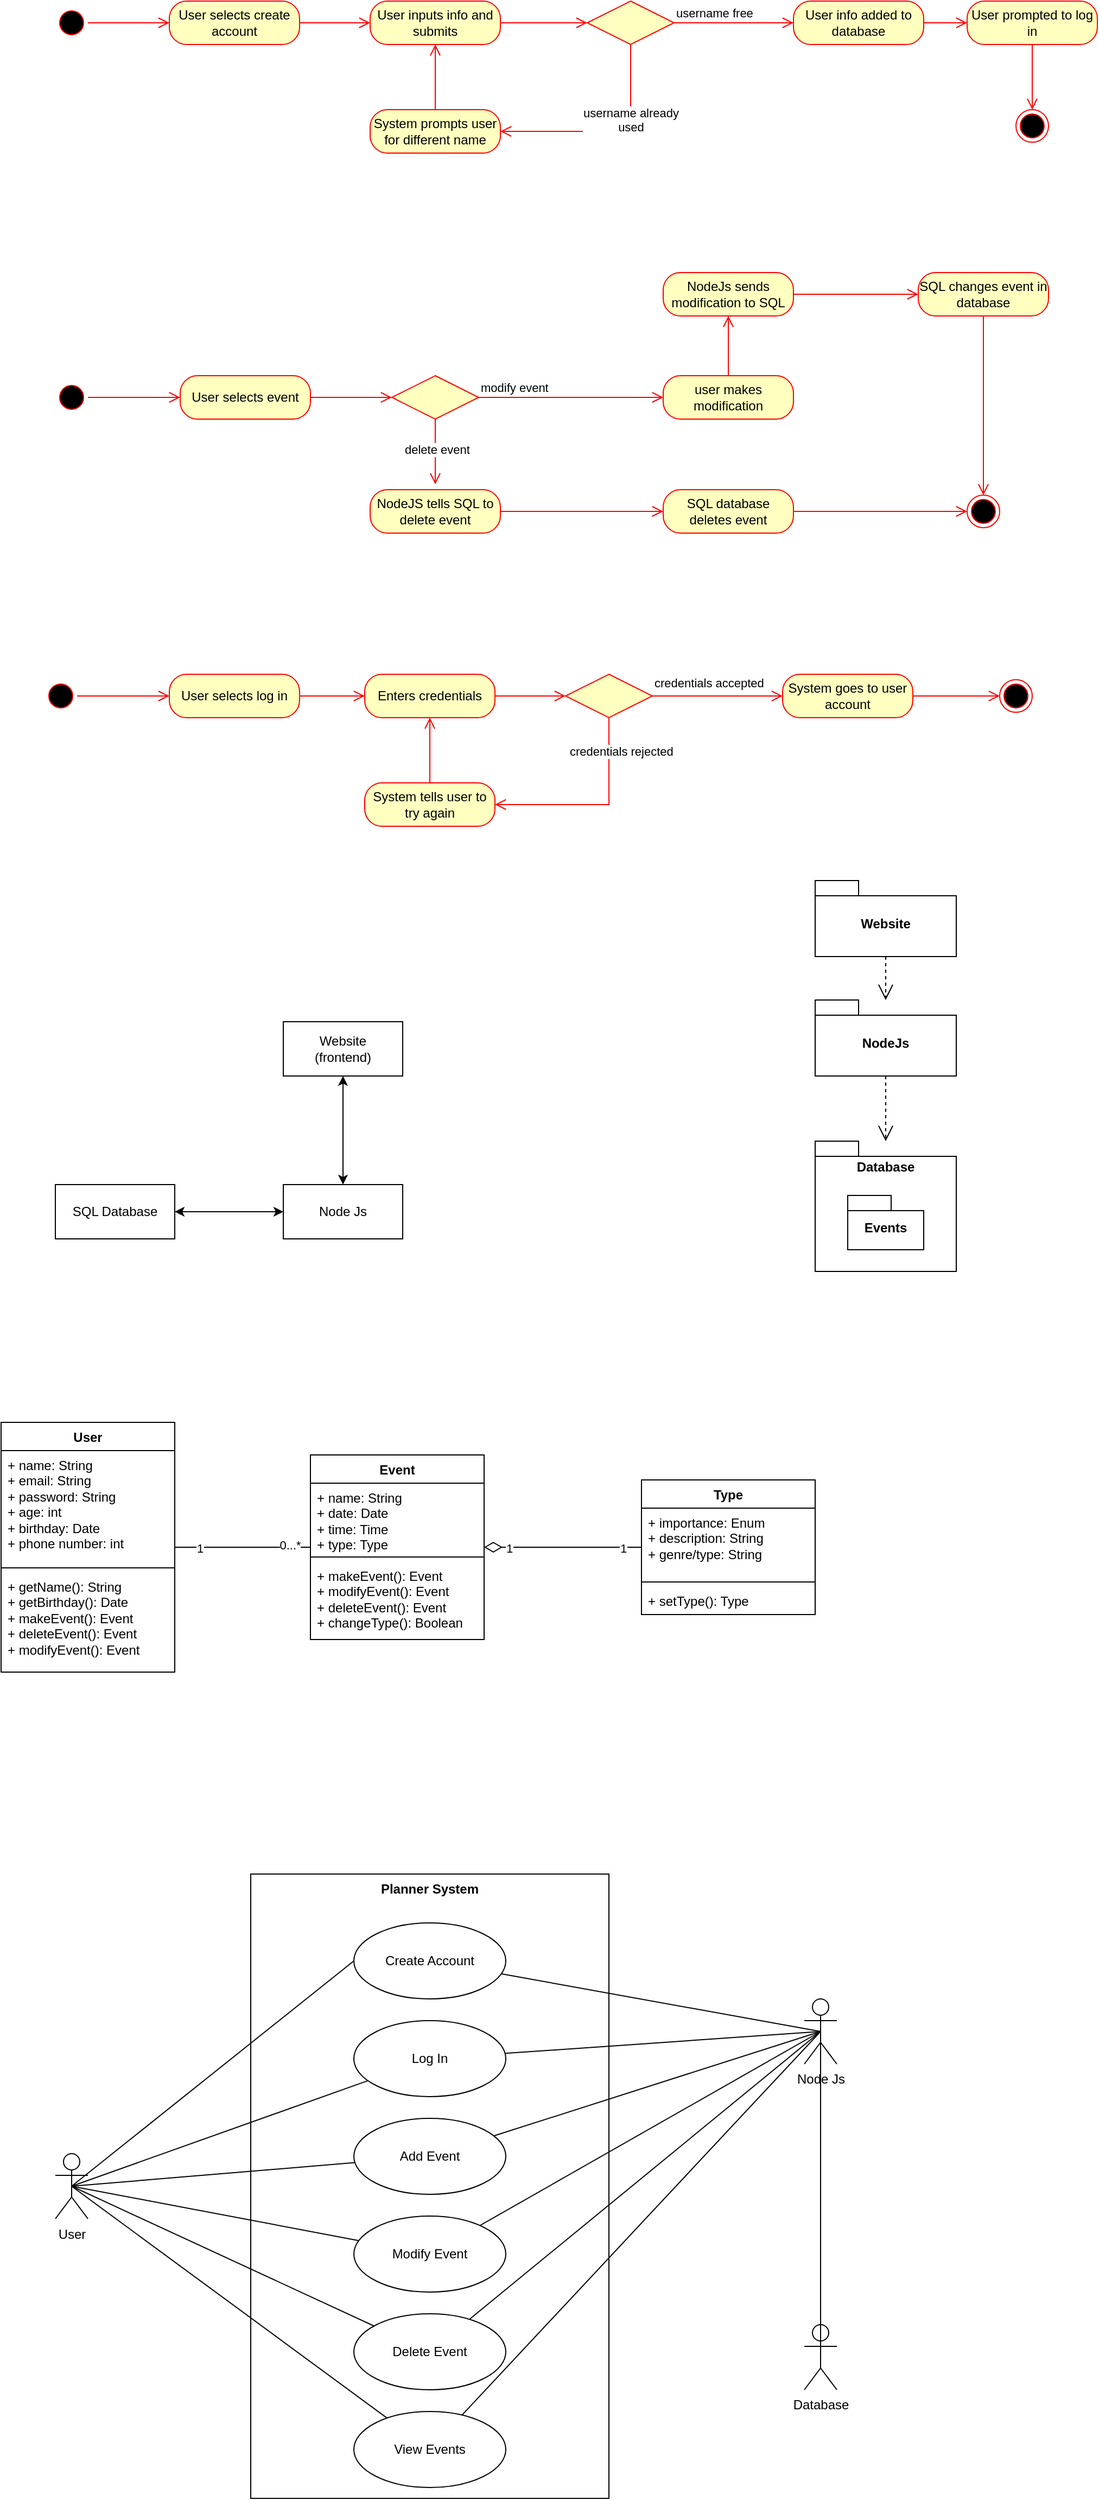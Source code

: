 <mxfile version="26.0.12">
  <diagram name="Page-1" id="PJbHKJOFqi7zpqZjvh1F">
    <mxGraphModel dx="1647" dy="2577" grid="1" gridSize="10" guides="1" tooltips="1" connect="1" arrows="1" fold="1" page="1" pageScale="1" pageWidth="1100" pageHeight="850" math="0" shadow="0">
      <root>
        <mxCell id="0" />
        <mxCell id="1" parent="0" />
        <mxCell id="u48JciJkg6jwbKqmyjxf-1" value="User" style="swimlane;fontStyle=1;align=center;verticalAlign=top;childLayout=stackLayout;horizontal=1;startSize=26;horizontalStack=0;resizeParent=1;resizeParentMax=0;resizeLast=0;collapsible=1;marginBottom=0;whiteSpace=wrap;html=1;" parent="1" vertex="1">
          <mxGeometry x="20" y="9" width="160" height="230" as="geometry" />
        </mxCell>
        <mxCell id="u48JciJkg6jwbKqmyjxf-2" value="+ name: String&lt;div&gt;+ email: String&lt;/div&gt;&lt;div&gt;+ password: String&lt;/div&gt;&lt;div&gt;+ age: int&lt;/div&gt;&lt;div&gt;+ birthday: Date&lt;/div&gt;&lt;div&gt;+ phone number: int&lt;/div&gt;" style="text;strokeColor=none;fillColor=none;align=left;verticalAlign=top;spacingLeft=4;spacingRight=4;overflow=hidden;rotatable=0;points=[[0,0.5],[1,0.5]];portConstraint=eastwest;whiteSpace=wrap;html=1;" parent="u48JciJkg6jwbKqmyjxf-1" vertex="1">
          <mxGeometry y="26" width="160" height="104" as="geometry" />
        </mxCell>
        <mxCell id="u48JciJkg6jwbKqmyjxf-3" value="" style="line;strokeWidth=1;fillColor=none;align=left;verticalAlign=middle;spacingTop=-1;spacingLeft=3;spacingRight=3;rotatable=0;labelPosition=right;points=[];portConstraint=eastwest;strokeColor=inherit;" parent="u48JciJkg6jwbKqmyjxf-1" vertex="1">
          <mxGeometry y="130" width="160" height="8" as="geometry" />
        </mxCell>
        <mxCell id="u48JciJkg6jwbKqmyjxf-4" value="+ getName(): String&lt;div&gt;+ getBirthday(): Date&lt;/div&gt;&lt;div&gt;+ makeEvent(): Event&lt;/div&gt;&lt;div&gt;+ deleteEvent(): Event&lt;/div&gt;&lt;div&gt;+ modifyEvent(): Event&lt;/div&gt;&lt;div&gt;&lt;br&gt;&lt;/div&gt;" style="text;strokeColor=none;fillColor=none;align=left;verticalAlign=top;spacingLeft=4;spacingRight=4;overflow=hidden;rotatable=0;points=[[0,0.5],[1,0.5]];portConstraint=eastwest;whiteSpace=wrap;html=1;" parent="u48JciJkg6jwbKqmyjxf-1" vertex="1">
          <mxGeometry y="138" width="160" height="92" as="geometry" />
        </mxCell>
        <mxCell id="u48JciJkg6jwbKqmyjxf-5" value="Event" style="swimlane;fontStyle=1;align=center;verticalAlign=top;childLayout=stackLayout;horizontal=1;startSize=26;horizontalStack=0;resizeParent=1;resizeParentMax=0;resizeLast=0;collapsible=1;marginBottom=0;whiteSpace=wrap;html=1;" parent="1" vertex="1">
          <mxGeometry x="305" y="39" width="160" height="170" as="geometry" />
        </mxCell>
        <mxCell id="u48JciJkg6jwbKqmyjxf-6" value="+ name: String&lt;div&gt;+ date: Date&lt;/div&gt;&lt;div&gt;+ time: Time&lt;/div&gt;&lt;div&gt;+ type: Type&lt;/div&gt;" style="text;strokeColor=none;fillColor=none;align=left;verticalAlign=top;spacingLeft=4;spacingRight=4;overflow=hidden;rotatable=0;points=[[0,0.5],[1,0.5]];portConstraint=eastwest;whiteSpace=wrap;html=1;" parent="u48JciJkg6jwbKqmyjxf-5" vertex="1">
          <mxGeometry y="26" width="160" height="64" as="geometry" />
        </mxCell>
        <mxCell id="u48JciJkg6jwbKqmyjxf-7" value="" style="line;strokeWidth=1;fillColor=none;align=left;verticalAlign=middle;spacingTop=-1;spacingLeft=3;spacingRight=3;rotatable=0;labelPosition=right;points=[];portConstraint=eastwest;strokeColor=inherit;" parent="u48JciJkg6jwbKqmyjxf-5" vertex="1">
          <mxGeometry y="90" width="160" height="8" as="geometry" />
        </mxCell>
        <mxCell id="u48JciJkg6jwbKqmyjxf-8" value="+ makeEvent(): Event&lt;div&gt;+ modifyEvent(): Event&lt;/div&gt;&lt;div&gt;+ deleteEvent(): Event&lt;/div&gt;&lt;div&gt;+ changeType(): Boolean&lt;/div&gt;" style="text;strokeColor=none;fillColor=none;align=left;verticalAlign=top;spacingLeft=4;spacingRight=4;overflow=hidden;rotatable=0;points=[[0,0.5],[1,0.5]];portConstraint=eastwest;whiteSpace=wrap;html=1;" parent="u48JciJkg6jwbKqmyjxf-5" vertex="1">
          <mxGeometry y="98" width="160" height="72" as="geometry" />
        </mxCell>
        <mxCell id="u48JciJkg6jwbKqmyjxf-9" value="Type" style="swimlane;fontStyle=1;align=center;verticalAlign=top;childLayout=stackLayout;horizontal=1;startSize=26;horizontalStack=0;resizeParent=1;resizeParentMax=0;resizeLast=0;collapsible=1;marginBottom=0;whiteSpace=wrap;html=1;" parent="1" vertex="1">
          <mxGeometry x="610" y="62" width="160" height="124" as="geometry" />
        </mxCell>
        <mxCell id="u48JciJkg6jwbKqmyjxf-10" value="+ importance: Enum&lt;div&gt;+ description: String&lt;/div&gt;&lt;div&gt;+ genre/type: String&lt;/div&gt;" style="text;strokeColor=none;fillColor=none;align=left;verticalAlign=top;spacingLeft=4;spacingRight=4;overflow=hidden;rotatable=0;points=[[0,0.5],[1,0.5]];portConstraint=eastwest;whiteSpace=wrap;html=1;" parent="u48JciJkg6jwbKqmyjxf-9" vertex="1">
          <mxGeometry y="26" width="160" height="64" as="geometry" />
        </mxCell>
        <mxCell id="u48JciJkg6jwbKqmyjxf-11" value="" style="line;strokeWidth=1;fillColor=none;align=left;verticalAlign=middle;spacingTop=-1;spacingLeft=3;spacingRight=3;rotatable=0;labelPosition=right;points=[];portConstraint=eastwest;strokeColor=inherit;" parent="u48JciJkg6jwbKqmyjxf-9" vertex="1">
          <mxGeometry y="90" width="160" height="8" as="geometry" />
        </mxCell>
        <mxCell id="u48JciJkg6jwbKqmyjxf-12" value="+ setType(): Type" style="text;strokeColor=none;fillColor=none;align=left;verticalAlign=top;spacingLeft=4;spacingRight=4;overflow=hidden;rotatable=0;points=[[0,0.5],[1,0.5]];portConstraint=eastwest;whiteSpace=wrap;html=1;" parent="u48JciJkg6jwbKqmyjxf-9" vertex="1">
          <mxGeometry y="98" width="160" height="26" as="geometry" />
        </mxCell>
        <mxCell id="u48JciJkg6jwbKqmyjxf-13" value="User" style="shape=umlActor;verticalLabelPosition=bottom;verticalAlign=top;html=1;" parent="1" vertex="1">
          <mxGeometry x="70" y="682.5" width="30" height="60" as="geometry" />
        </mxCell>
        <mxCell id="u48JciJkg6jwbKqmyjxf-16" value="Planner System" style="shape=rect;html=1;verticalAlign=top;fontStyle=1;whiteSpace=wrap;align=center;" parent="1" vertex="1">
          <mxGeometry x="250" y="425" width="330" height="575" as="geometry" />
        </mxCell>
        <mxCell id="u48JciJkg6jwbKqmyjxf-17" value="Create Account" style="ellipse;whiteSpace=wrap;html=1;" parent="1" vertex="1">
          <mxGeometry x="345" y="470" width="140" height="70" as="geometry" />
        </mxCell>
        <mxCell id="u48JciJkg6jwbKqmyjxf-18" value="Log In" style="ellipse;whiteSpace=wrap;html=1;" parent="1" vertex="1">
          <mxGeometry x="345" y="560" width="140" height="70" as="geometry" />
        </mxCell>
        <mxCell id="u48JciJkg6jwbKqmyjxf-19" value="Add Event" style="ellipse;whiteSpace=wrap;html=1;" parent="1" vertex="1">
          <mxGeometry x="345" y="650" width="140" height="70" as="geometry" />
        </mxCell>
        <mxCell id="u48JciJkg6jwbKqmyjxf-20" value="Modify Event" style="ellipse;whiteSpace=wrap;html=1;" parent="1" vertex="1">
          <mxGeometry x="345" y="740" width="140" height="70" as="geometry" />
        </mxCell>
        <mxCell id="u48JciJkg6jwbKqmyjxf-21" value="Delete Event" style="ellipse;whiteSpace=wrap;html=1;" parent="1" vertex="1">
          <mxGeometry x="345" y="830" width="140" height="70" as="geometry" />
        </mxCell>
        <mxCell id="u48JciJkg6jwbKqmyjxf-22" value="View Events" style="ellipse;whiteSpace=wrap;html=1;" parent="1" vertex="1">
          <mxGeometry x="345" y="920" width="140" height="70" as="geometry" />
        </mxCell>
        <mxCell id="u48JciJkg6jwbKqmyjxf-23" value="" style="edgeStyle=none;html=1;endArrow=none;verticalAlign=bottom;rounded=0;exitX=0.5;exitY=0.5;exitDx=0;exitDy=0;exitPerimeter=0;entryX=0;entryY=0.5;entryDx=0;entryDy=0;" parent="1" source="u48JciJkg6jwbKqmyjxf-13" target="u48JciJkg6jwbKqmyjxf-17" edge="1">
          <mxGeometry width="160" relative="1" as="geometry">
            <mxPoint x="260" y="660" as="sourcePoint" />
            <mxPoint x="420" y="660" as="targetPoint" />
          </mxGeometry>
        </mxCell>
        <mxCell id="u48JciJkg6jwbKqmyjxf-24" value="" style="edgeStyle=none;html=1;endArrow=none;verticalAlign=bottom;rounded=0;exitX=0.5;exitY=0.5;exitDx=0;exitDy=0;exitPerimeter=0;" parent="1" source="u48JciJkg6jwbKqmyjxf-13" target="u48JciJkg6jwbKqmyjxf-18" edge="1">
          <mxGeometry width="160" relative="1" as="geometry">
            <mxPoint x="160" y="695" as="sourcePoint" />
            <mxPoint x="355" y="515" as="targetPoint" />
          </mxGeometry>
        </mxCell>
        <mxCell id="u48JciJkg6jwbKqmyjxf-25" value="" style="edgeStyle=none;html=1;endArrow=none;verticalAlign=bottom;rounded=0;exitX=0.5;exitY=0.5;exitDx=0;exitDy=0;exitPerimeter=0;" parent="1" source="u48JciJkg6jwbKqmyjxf-13" target="u48JciJkg6jwbKqmyjxf-19" edge="1">
          <mxGeometry width="160" relative="1" as="geometry">
            <mxPoint x="170" y="705" as="sourcePoint" />
            <mxPoint x="365" y="525" as="targetPoint" />
          </mxGeometry>
        </mxCell>
        <mxCell id="u48JciJkg6jwbKqmyjxf-26" value="" style="edgeStyle=none;html=1;endArrow=none;verticalAlign=bottom;rounded=0;exitX=0.5;exitY=0.5;exitDx=0;exitDy=0;exitPerimeter=0;" parent="1" source="u48JciJkg6jwbKqmyjxf-13" target="u48JciJkg6jwbKqmyjxf-20" edge="1">
          <mxGeometry width="160" relative="1" as="geometry">
            <mxPoint x="180" y="715" as="sourcePoint" />
            <mxPoint x="375" y="535" as="targetPoint" />
          </mxGeometry>
        </mxCell>
        <mxCell id="u48JciJkg6jwbKqmyjxf-27" value="" style="edgeStyle=none;html=1;endArrow=none;verticalAlign=bottom;rounded=0;exitX=0.5;exitY=0.5;exitDx=0;exitDy=0;exitPerimeter=0;" parent="1" source="u48JciJkg6jwbKqmyjxf-13" target="u48JciJkg6jwbKqmyjxf-21" edge="1">
          <mxGeometry width="160" relative="1" as="geometry">
            <mxPoint x="190" y="725" as="sourcePoint" />
            <mxPoint x="385" y="545" as="targetPoint" />
          </mxGeometry>
        </mxCell>
        <mxCell id="u48JciJkg6jwbKqmyjxf-28" value="" style="edgeStyle=none;html=1;endArrow=none;verticalAlign=bottom;rounded=0;exitX=0.5;exitY=0.5;exitDx=0;exitDy=0;exitPerimeter=0;" parent="1" source="u48JciJkg6jwbKqmyjxf-13" target="u48JciJkg6jwbKqmyjxf-22" edge="1">
          <mxGeometry width="160" relative="1" as="geometry">
            <mxPoint x="200" y="735" as="sourcePoint" />
            <mxPoint x="395" y="555" as="targetPoint" />
          </mxGeometry>
        </mxCell>
        <mxCell id="u48JciJkg6jwbKqmyjxf-33" value="Database&lt;div&gt;&lt;br&gt;&lt;/div&gt;" style="shape=umlActor;verticalLabelPosition=bottom;verticalAlign=top;html=1;" parent="1" vertex="1">
          <mxGeometry x="760" y="840" width="30" height="60" as="geometry" />
        </mxCell>
        <mxCell id="u48JciJkg6jwbKqmyjxf-36" value="" style="edgeStyle=none;html=1;endArrow=none;verticalAlign=bottom;rounded=0;entryX=0.5;entryY=0.5;entryDx=0;entryDy=0;entryPerimeter=0;" parent="1" source="u48JciJkg6jwbKqmyjxf-19" target="u48JciJkg6jwbKqmyjxf-40" edge="1">
          <mxGeometry width="160" relative="1" as="geometry">
            <mxPoint x="95" y="723" as="sourcePoint" />
            <mxPoint x="386" y="936" as="targetPoint" />
          </mxGeometry>
        </mxCell>
        <mxCell id="u48JciJkg6jwbKqmyjxf-37" value="" style="edgeStyle=none;html=1;endArrow=none;verticalAlign=bottom;rounded=0;entryX=0.5;entryY=0.5;entryDx=0;entryDy=0;entryPerimeter=0;" parent="1" source="u48JciJkg6jwbKqmyjxf-20" target="u48JciJkg6jwbKqmyjxf-40" edge="1">
          <mxGeometry width="160" relative="1" as="geometry">
            <mxPoint x="474" y="720" as="sourcePoint" />
            <mxPoint x="785" y="880" as="targetPoint" />
          </mxGeometry>
        </mxCell>
        <mxCell id="u48JciJkg6jwbKqmyjxf-38" value="" style="edgeStyle=none;html=1;endArrow=none;verticalAlign=bottom;rounded=0;entryX=0.5;entryY=0.5;entryDx=0;entryDy=0;entryPerimeter=0;" parent="1" source="u48JciJkg6jwbKqmyjxf-17" target="u48JciJkg6jwbKqmyjxf-40" edge="1">
          <mxGeometry width="160" relative="1" as="geometry">
            <mxPoint x="484" y="730" as="sourcePoint" />
            <mxPoint x="795" y="890" as="targetPoint" />
          </mxGeometry>
        </mxCell>
        <mxCell id="u48JciJkg6jwbKqmyjxf-39" value="" style="edgeStyle=none;html=1;endArrow=none;verticalAlign=bottom;rounded=0;entryX=0.5;entryY=0.5;entryDx=0;entryDy=0;entryPerimeter=0;" parent="1" source="u48JciJkg6jwbKqmyjxf-18" target="u48JciJkg6jwbKqmyjxf-40" edge="1">
          <mxGeometry width="160" relative="1" as="geometry">
            <mxPoint x="494" y="740" as="sourcePoint" />
            <mxPoint x="700" y="910" as="targetPoint" />
          </mxGeometry>
        </mxCell>
        <mxCell id="u48JciJkg6jwbKqmyjxf-40" value="&lt;div&gt;Node Js&lt;/div&gt;" style="shape=umlActor;verticalLabelPosition=bottom;verticalAlign=top;html=1;" parent="1" vertex="1">
          <mxGeometry x="760" y="540" width="30" height="60" as="geometry" />
        </mxCell>
        <mxCell id="u48JciJkg6jwbKqmyjxf-41" value="SQL Database" style="html=1;whiteSpace=wrap;" parent="1" vertex="1">
          <mxGeometry x="70" y="-210" width="110" height="50" as="geometry" />
        </mxCell>
        <mxCell id="u48JciJkg6jwbKqmyjxf-42" value="Node Js" style="html=1;whiteSpace=wrap;" parent="1" vertex="1">
          <mxGeometry x="280" y="-210" width="110" height="50" as="geometry" />
        </mxCell>
        <mxCell id="u48JciJkg6jwbKqmyjxf-43" value="Website&lt;div&gt;(frontend)&lt;/div&gt;" style="html=1;whiteSpace=wrap;" parent="1" vertex="1">
          <mxGeometry x="280" y="-360" width="110" height="50" as="geometry" />
        </mxCell>
        <mxCell id="u48JciJkg6jwbKqmyjxf-44" value="" style="endArrow=classic;startArrow=classic;html=1;rounded=0;" parent="1" source="u48JciJkg6jwbKqmyjxf-41" target="u48JciJkg6jwbKqmyjxf-42" edge="1">
          <mxGeometry width="50" height="50" relative="1" as="geometry">
            <mxPoint x="310" y="-100" as="sourcePoint" />
            <mxPoint x="360" y="-150" as="targetPoint" />
          </mxGeometry>
        </mxCell>
        <mxCell id="u48JciJkg6jwbKqmyjxf-45" value="" style="endArrow=classic;startArrow=classic;html=1;rounded=0;" parent="1" source="u48JciJkg6jwbKqmyjxf-42" target="u48JciJkg6jwbKqmyjxf-43" edge="1">
          <mxGeometry width="50" height="50" relative="1" as="geometry">
            <mxPoint x="190" y="-175" as="sourcePoint" />
            <mxPoint x="290" y="-175" as="targetPoint" />
          </mxGeometry>
        </mxCell>
        <mxCell id="u48JciJkg6jwbKqmyjxf-48" value="" style="endArrow=none;html=1;endSize=12;startArrow=diamondThin;startSize=14;startFill=0;edgeStyle=orthogonalEdgeStyle;align=left;verticalAlign=bottom;rounded=0;" parent="1" source="u48JciJkg6jwbKqmyjxf-5" target="u48JciJkg6jwbKqmyjxf-9" edge="1">
          <mxGeometry x="-1" y="3" relative="1" as="geometry">
            <mxPoint x="540" y="370" as="sourcePoint" />
            <mxPoint x="700" y="370" as="targetPoint" />
          </mxGeometry>
        </mxCell>
        <mxCell id="u48JciJkg6jwbKqmyjxf-50" value="&lt;div&gt;&lt;br&gt;&lt;/div&gt;" style="edgeLabel;html=1;align=center;verticalAlign=middle;resizable=0;points=[];" parent="u48JciJkg6jwbKqmyjxf-48" vertex="1" connectable="0">
          <mxGeometry x="-0.576" relative="1" as="geometry">
            <mxPoint as="offset" />
          </mxGeometry>
        </mxCell>
        <mxCell id="u48JciJkg6jwbKqmyjxf-56" value="1" style="edgeLabel;html=1;align=center;verticalAlign=middle;resizable=0;points=[];" parent="u48JciJkg6jwbKqmyjxf-48" vertex="1" connectable="0">
          <mxGeometry x="-0.689" y="-1" relative="1" as="geometry">
            <mxPoint as="offset" />
          </mxGeometry>
        </mxCell>
        <mxCell id="u48JciJkg6jwbKqmyjxf-57" value="1" style="edgeLabel;html=1;align=center;verticalAlign=middle;resizable=0;points=[];" parent="u48JciJkg6jwbKqmyjxf-48" vertex="1" connectable="0">
          <mxGeometry x="0.759" y="-1" relative="1" as="geometry">
            <mxPoint as="offset" />
          </mxGeometry>
        </mxCell>
        <mxCell id="u48JciJkg6jwbKqmyjxf-53" value="" style="endArrow=none;html=1;rounded=0;edgeStyle=orthogonalEdgeStyle;" parent="1" source="u48JciJkg6jwbKqmyjxf-1" target="u48JciJkg6jwbKqmyjxf-5" edge="1">
          <mxGeometry width="50" height="50" relative="1" as="geometry">
            <mxPoint x="310" y="130" as="sourcePoint" />
            <mxPoint x="360" y="80" as="targetPoint" />
          </mxGeometry>
        </mxCell>
        <mxCell id="u48JciJkg6jwbKqmyjxf-54" value="1" style="edgeLabel;html=1;align=center;verticalAlign=middle;resizable=0;points=[];" parent="u48JciJkg6jwbKqmyjxf-53" vertex="1" connectable="0">
          <mxGeometry x="-0.633" y="-1" relative="1" as="geometry">
            <mxPoint as="offset" />
          </mxGeometry>
        </mxCell>
        <mxCell id="u48JciJkg6jwbKqmyjxf-55" value="0...*" style="edgeLabel;html=1;align=center;verticalAlign=middle;resizable=0;points=[];" parent="u48JciJkg6jwbKqmyjxf-53" vertex="1" connectable="0">
          <mxGeometry x="0.684" y="2" relative="1" as="geometry">
            <mxPoint as="offset" />
          </mxGeometry>
        </mxCell>
        <mxCell id="YwEYViXFh9HPwHyrhcnI-1" value="" style="edgeStyle=none;html=1;endArrow=none;verticalAlign=bottom;rounded=0;entryX=0.5;entryY=0.5;entryDx=0;entryDy=0;entryPerimeter=0;exitX=0.5;exitY=0.5;exitDx=0;exitDy=0;exitPerimeter=0;" parent="1" source="u48JciJkg6jwbKqmyjxf-33" target="u48JciJkg6jwbKqmyjxf-40" edge="1">
          <mxGeometry width="160" relative="1" as="geometry">
            <mxPoint x="471" y="759" as="sourcePoint" />
            <mxPoint x="785" y="580" as="targetPoint" />
          </mxGeometry>
        </mxCell>
        <mxCell id="YwEYViXFh9HPwHyrhcnI-2" value="" style="edgeStyle=none;html=1;endArrow=none;verticalAlign=bottom;rounded=0;entryX=0.5;entryY=0.5;entryDx=0;entryDy=0;entryPerimeter=0;" parent="1" source="u48JciJkg6jwbKqmyjxf-21" target="u48JciJkg6jwbKqmyjxf-40" edge="1">
          <mxGeometry width="160" relative="1" as="geometry">
            <mxPoint x="481" y="769" as="sourcePoint" />
            <mxPoint x="795" y="590" as="targetPoint" />
          </mxGeometry>
        </mxCell>
        <mxCell id="YwEYViXFh9HPwHyrhcnI-3" value="" style="edgeStyle=none;html=1;endArrow=none;verticalAlign=bottom;rounded=0;entryX=0.5;entryY=0.5;entryDx=0;entryDy=0;entryPerimeter=0;" parent="1" source="u48JciJkg6jwbKqmyjxf-22" target="u48JciJkg6jwbKqmyjxf-40" edge="1">
          <mxGeometry width="160" relative="1" as="geometry">
            <mxPoint x="491" y="779" as="sourcePoint" />
            <mxPoint x="805" y="600" as="targetPoint" />
          </mxGeometry>
        </mxCell>
        <mxCell id="YwEYViXFh9HPwHyrhcnI-4" value="" style="ellipse;html=1;shape=startState;fillColor=#000000;strokeColor=#ff0000;" parent="1" vertex="1">
          <mxGeometry x="60" y="-675" width="30" height="30" as="geometry" />
        </mxCell>
        <mxCell id="YwEYViXFh9HPwHyrhcnI-5" value="" style="edgeStyle=orthogonalEdgeStyle;html=1;verticalAlign=bottom;endArrow=open;endSize=8;strokeColor=#ff0000;rounded=0;" parent="1" source="YwEYViXFh9HPwHyrhcnI-4" target="YwEYViXFh9HPwHyrhcnI-15" edge="1">
          <mxGeometry relative="1" as="geometry">
            <mxPoint x="160" y="-665" as="targetPoint" />
          </mxGeometry>
        </mxCell>
        <mxCell id="YwEYViXFh9HPwHyrhcnI-8" value="" style="rhombus;whiteSpace=wrap;html=1;fontColor=#000000;fillColor=#ffffc0;strokeColor=#ff0000;" parent="1" vertex="1">
          <mxGeometry x="540" y="-680" width="80" height="40" as="geometry" />
        </mxCell>
        <mxCell id="YwEYViXFh9HPwHyrhcnI-9" value="credentials rejected" style="edgeStyle=orthogonalEdgeStyle;html=1;align=left;verticalAlign=bottom;endArrow=open;endSize=8;strokeColor=#ff0000;rounded=0;" parent="1" source="YwEYViXFh9HPwHyrhcnI-8" target="YwEYViXFh9HPwHyrhcnI-19" edge="1">
          <mxGeometry x="0.283" y="-40" relative="1" as="geometry">
            <mxPoint x="580" y="-530" as="targetPoint" />
            <Array as="points">
              <mxPoint x="580" y="-560" />
            </Array>
            <mxPoint as="offset" />
          </mxGeometry>
        </mxCell>
        <mxCell id="YwEYViXFh9HPwHyrhcnI-10" value="credentials accepted" style="edgeStyle=orthogonalEdgeStyle;html=1;align=left;verticalAlign=top;endArrow=open;endSize=8;strokeColor=#ff0000;rounded=0;" parent="1" source="YwEYViXFh9HPwHyrhcnI-8" target="YwEYViXFh9HPwHyrhcnI-17" edge="1">
          <mxGeometry x="-1" y="25" relative="1" as="geometry">
            <mxPoint x="710" y="-665" as="targetPoint" />
            <mxPoint as="offset" />
          </mxGeometry>
        </mxCell>
        <mxCell id="YwEYViXFh9HPwHyrhcnI-12" value="" style="ellipse;html=1;shape=endState;fillColor=#000000;strokeColor=#ff0000;" parent="1" vertex="1">
          <mxGeometry x="940" y="-675" width="30" height="30" as="geometry" />
        </mxCell>
        <mxCell id="YwEYViXFh9HPwHyrhcnI-13" value="Enters credentials" style="rounded=1;whiteSpace=wrap;html=1;arcSize=40;fontColor=#000000;fillColor=#ffffc0;strokeColor=#ff0000;" parent="1" vertex="1">
          <mxGeometry x="355" y="-680" width="120" height="40" as="geometry" />
        </mxCell>
        <mxCell id="YwEYViXFh9HPwHyrhcnI-14" value="" style="edgeStyle=orthogonalEdgeStyle;html=1;verticalAlign=bottom;endArrow=open;endSize=8;strokeColor=#ff0000;rounded=0;" parent="1" source="YwEYViXFh9HPwHyrhcnI-13" target="YwEYViXFh9HPwHyrhcnI-8" edge="1">
          <mxGeometry relative="1" as="geometry">
            <mxPoint x="540" y="-560" as="targetPoint" />
          </mxGeometry>
        </mxCell>
        <mxCell id="YwEYViXFh9HPwHyrhcnI-15" value="User selects log in" style="rounded=1;whiteSpace=wrap;html=1;arcSize=40;fontColor=#000000;fillColor=#ffffc0;strokeColor=#ff0000;" parent="1" vertex="1">
          <mxGeometry x="175" y="-680" width="120" height="40" as="geometry" />
        </mxCell>
        <mxCell id="YwEYViXFh9HPwHyrhcnI-16" value="" style="edgeStyle=orthogonalEdgeStyle;html=1;verticalAlign=bottom;endArrow=open;endSize=8;strokeColor=#ff0000;rounded=0;" parent="1" source="YwEYViXFh9HPwHyrhcnI-15" target="YwEYViXFh9HPwHyrhcnI-13" edge="1">
          <mxGeometry relative="1" as="geometry">
            <mxPoint x="235" y="-500" as="targetPoint" />
          </mxGeometry>
        </mxCell>
        <mxCell id="YwEYViXFh9HPwHyrhcnI-17" value="System goes to user account" style="rounded=1;whiteSpace=wrap;html=1;arcSize=40;fontColor=#000000;fillColor=#ffffc0;strokeColor=#ff0000;" parent="1" vertex="1">
          <mxGeometry x="740" y="-680" width="120" height="40" as="geometry" />
        </mxCell>
        <mxCell id="YwEYViXFh9HPwHyrhcnI-18" value="" style="edgeStyle=orthogonalEdgeStyle;html=1;verticalAlign=bottom;endArrow=open;endSize=8;strokeColor=#ff0000;rounded=0;" parent="1" source="YwEYViXFh9HPwHyrhcnI-17" target="YwEYViXFh9HPwHyrhcnI-12" edge="1">
          <mxGeometry relative="1" as="geometry">
            <mxPoint x="540" y="-560" as="targetPoint" />
          </mxGeometry>
        </mxCell>
        <mxCell id="YwEYViXFh9HPwHyrhcnI-19" value="System tells user to try again" style="rounded=1;whiteSpace=wrap;html=1;arcSize=40;fontColor=#000000;fillColor=#ffffc0;strokeColor=#ff0000;" parent="1" vertex="1">
          <mxGeometry x="355" y="-580" width="120" height="40" as="geometry" />
        </mxCell>
        <mxCell id="YwEYViXFh9HPwHyrhcnI-20" value="" style="edgeStyle=orthogonalEdgeStyle;html=1;verticalAlign=bottom;endArrow=open;endSize=8;strokeColor=#ff0000;rounded=0;" parent="1" source="YwEYViXFh9HPwHyrhcnI-19" target="YwEYViXFh9HPwHyrhcnI-13" edge="1">
          <mxGeometry relative="1" as="geometry">
            <mxPoint x="415" y="-480" as="targetPoint" />
          </mxGeometry>
        </mxCell>
        <mxCell id="YwEYViXFh9HPwHyrhcnI-27" value="" style="ellipse;html=1;shape=startState;fillColor=#000000;strokeColor=#ff0000;" parent="1" vertex="1">
          <mxGeometry x="70" y="-950" width="30" height="30" as="geometry" />
        </mxCell>
        <mxCell id="YwEYViXFh9HPwHyrhcnI-28" value="" style="edgeStyle=orthogonalEdgeStyle;html=1;verticalAlign=bottom;endArrow=open;endSize=8;strokeColor=#ff0000;rounded=0;" parent="1" source="YwEYViXFh9HPwHyrhcnI-27" target="YwEYViXFh9HPwHyrhcnI-29" edge="1">
          <mxGeometry relative="1" as="geometry">
            <mxPoint x="85" y="-860" as="targetPoint" />
          </mxGeometry>
        </mxCell>
        <mxCell id="YwEYViXFh9HPwHyrhcnI-29" value="User selects event" style="rounded=1;whiteSpace=wrap;html=1;arcSize=40;fontColor=#000000;fillColor=#ffffc0;strokeColor=#ff0000;" parent="1" vertex="1">
          <mxGeometry x="185" y="-955" width="120" height="40" as="geometry" />
        </mxCell>
        <mxCell id="YwEYViXFh9HPwHyrhcnI-30" value="" style="rhombus;whiteSpace=wrap;html=1;fontColor=#000000;fillColor=#ffffc0;strokeColor=#ff0000;" parent="1" vertex="1">
          <mxGeometry x="380" y="-955" width="80" height="40" as="geometry" />
        </mxCell>
        <mxCell id="YwEYViXFh9HPwHyrhcnI-31" value="modify event" style="edgeStyle=orthogonalEdgeStyle;html=1;align=left;verticalAlign=bottom;endArrow=open;endSize=8;strokeColor=#ff0000;rounded=0;" parent="1" source="YwEYViXFh9HPwHyrhcnI-30" target="YwEYViXFh9HPwHyrhcnI-42" edge="1">
          <mxGeometry x="-1" relative="1" as="geometry">
            <mxPoint x="560" y="-935" as="targetPoint" />
          </mxGeometry>
        </mxCell>
        <mxCell id="YwEYViXFh9HPwHyrhcnI-32" value="delete event" style="edgeStyle=orthogonalEdgeStyle;html=1;align=left;verticalAlign=top;endArrow=open;endSize=8;strokeColor=#ff0000;rounded=0;" parent="1" source="YwEYViXFh9HPwHyrhcnI-30" edge="1">
          <mxGeometry x="-0.504" y="-30" relative="1" as="geometry">
            <mxPoint x="420" y="-855" as="targetPoint" />
            <mxPoint as="offset" />
          </mxGeometry>
        </mxCell>
        <mxCell id="YwEYViXFh9HPwHyrhcnI-36" value="NodeJS tells SQL to delete event" style="rounded=1;whiteSpace=wrap;html=1;arcSize=40;fontColor=#000000;fillColor=#ffffc0;strokeColor=#ff0000;" parent="1" vertex="1">
          <mxGeometry x="360" y="-850" width="120" height="40" as="geometry" />
        </mxCell>
        <mxCell id="YwEYViXFh9HPwHyrhcnI-37" value="" style="edgeStyle=orthogonalEdgeStyle;html=1;verticalAlign=bottom;endArrow=open;endSize=8;strokeColor=#ff0000;rounded=0;" parent="1" source="YwEYViXFh9HPwHyrhcnI-36" target="YwEYViXFh9HPwHyrhcnI-38" edge="1">
          <mxGeometry relative="1" as="geometry">
            <mxPoint x="660" y="-855" as="targetPoint" />
          </mxGeometry>
        </mxCell>
        <mxCell id="YwEYViXFh9HPwHyrhcnI-38" value="SQL database deletes event" style="rounded=1;whiteSpace=wrap;html=1;arcSize=40;fontColor=#000000;fillColor=#ffffc0;strokeColor=#ff0000;" parent="1" vertex="1">
          <mxGeometry x="630" y="-850" width="120" height="40" as="geometry" />
        </mxCell>
        <mxCell id="YwEYViXFh9HPwHyrhcnI-39" value="" style="edgeStyle=orthogonalEdgeStyle;html=1;verticalAlign=bottom;endArrow=open;endSize=8;strokeColor=#ff0000;rounded=0;" parent="1" source="YwEYViXFh9HPwHyrhcnI-38" target="YwEYViXFh9HPwHyrhcnI-40" edge="1">
          <mxGeometry relative="1" as="geometry">
            <mxPoint x="700" y="-800" as="targetPoint" />
          </mxGeometry>
        </mxCell>
        <mxCell id="YwEYViXFh9HPwHyrhcnI-40" value="" style="ellipse;html=1;shape=endState;fillColor=#000000;strokeColor=#ff0000;" parent="1" vertex="1">
          <mxGeometry x="910" y="-845" width="30" height="30" as="geometry" />
        </mxCell>
        <mxCell id="YwEYViXFh9HPwHyrhcnI-41" value="" style="edgeStyle=orthogonalEdgeStyle;html=1;verticalAlign=bottom;endArrow=open;endSize=8;strokeColor=#ff0000;rounded=0;" parent="1" source="YwEYViXFh9HPwHyrhcnI-29" target="YwEYViXFh9HPwHyrhcnI-30" edge="1">
          <mxGeometry relative="1" as="geometry">
            <mxPoint x="640" y="-820" as="targetPoint" />
            <mxPoint x="490" y="-820" as="sourcePoint" />
          </mxGeometry>
        </mxCell>
        <mxCell id="YwEYViXFh9HPwHyrhcnI-42" value="user makes modification" style="rounded=1;whiteSpace=wrap;html=1;arcSize=40;fontColor=#000000;fillColor=#ffffc0;strokeColor=#ff0000;" parent="1" vertex="1">
          <mxGeometry x="630" y="-955" width="120" height="40" as="geometry" />
        </mxCell>
        <mxCell id="YwEYViXFh9HPwHyrhcnI-43" value="" style="edgeStyle=orthogonalEdgeStyle;html=1;verticalAlign=bottom;endArrow=open;endSize=8;strokeColor=#ff0000;rounded=0;" parent="1" source="YwEYViXFh9HPwHyrhcnI-42" target="YwEYViXFh9HPwHyrhcnI-44" edge="1">
          <mxGeometry relative="1" as="geometry">
            <mxPoint x="640" y="-1080" as="targetPoint" />
          </mxGeometry>
        </mxCell>
        <mxCell id="YwEYViXFh9HPwHyrhcnI-44" value="NodeJs sends modification to SQL" style="rounded=1;whiteSpace=wrap;html=1;arcSize=40;fontColor=#000000;fillColor=#ffffc0;strokeColor=#ff0000;" parent="1" vertex="1">
          <mxGeometry x="630" y="-1050" width="120" height="40" as="geometry" />
        </mxCell>
        <mxCell id="YwEYViXFh9HPwHyrhcnI-45" value="" style="edgeStyle=orthogonalEdgeStyle;html=1;verticalAlign=bottom;endArrow=open;endSize=8;strokeColor=#ff0000;rounded=0;" parent="1" source="YwEYViXFh9HPwHyrhcnI-44" target="YwEYViXFh9HPwHyrhcnI-47" edge="1">
          <mxGeometry relative="1" as="geometry">
            <mxPoint x="450" y="-980" as="targetPoint" />
          </mxGeometry>
        </mxCell>
        <mxCell id="YwEYViXFh9HPwHyrhcnI-47" value="SQL changes event in database" style="rounded=1;whiteSpace=wrap;html=1;arcSize=40;fontColor=#000000;fillColor=#ffffc0;strokeColor=#ff0000;" parent="1" vertex="1">
          <mxGeometry x="865" y="-1050" width="120" height="40" as="geometry" />
        </mxCell>
        <mxCell id="YwEYViXFh9HPwHyrhcnI-48" value="" style="edgeStyle=orthogonalEdgeStyle;html=1;verticalAlign=bottom;endArrow=open;endSize=8;strokeColor=#ff0000;rounded=0;" parent="1" source="YwEYViXFh9HPwHyrhcnI-47" target="YwEYViXFh9HPwHyrhcnI-40" edge="1">
          <mxGeometry relative="1" as="geometry">
            <mxPoint x="850" y="-1090" as="targetPoint" />
            <mxPoint x="710" y="-1090" as="sourcePoint" />
          </mxGeometry>
        </mxCell>
        <mxCell id="YwEYViXFh9HPwHyrhcnI-49" value="" style="ellipse;html=1;shape=startState;fillColor=#000000;strokeColor=#ff0000;" parent="1" vertex="1">
          <mxGeometry x="70" y="-1295" width="30" height="30" as="geometry" />
        </mxCell>
        <mxCell id="YwEYViXFh9HPwHyrhcnI-50" value="" style="edgeStyle=orthogonalEdgeStyle;html=1;verticalAlign=bottom;endArrow=open;endSize=8;strokeColor=#ff0000;rounded=0;" parent="1" source="YwEYViXFh9HPwHyrhcnI-49" target="YwEYViXFh9HPwHyrhcnI-51" edge="1">
          <mxGeometry relative="1" as="geometry">
            <mxPoint x="85" y="-1210" as="targetPoint" />
          </mxGeometry>
        </mxCell>
        <mxCell id="YwEYViXFh9HPwHyrhcnI-51" value="User selects create account" style="rounded=1;whiteSpace=wrap;html=1;arcSize=40;fontColor=#000000;fillColor=#ffffc0;strokeColor=#ff0000;" parent="1" vertex="1">
          <mxGeometry x="175" y="-1300" width="120" height="40" as="geometry" />
        </mxCell>
        <mxCell id="YwEYViXFh9HPwHyrhcnI-52" value="" style="edgeStyle=orthogonalEdgeStyle;html=1;verticalAlign=bottom;endArrow=open;endSize=8;strokeColor=#ff0000;rounded=0;" parent="1" source="YwEYViXFh9HPwHyrhcnI-51" target="YwEYViXFh9HPwHyrhcnI-54" edge="1">
          <mxGeometry relative="1" as="geometry">
            <mxPoint x="235" y="-1200" as="targetPoint" />
          </mxGeometry>
        </mxCell>
        <mxCell id="YwEYViXFh9HPwHyrhcnI-54" value="User inputs info and submits" style="rounded=1;whiteSpace=wrap;html=1;arcSize=40;fontColor=#000000;fillColor=#ffffc0;strokeColor=#ff0000;" parent="1" vertex="1">
          <mxGeometry x="360" y="-1300" width="120" height="40" as="geometry" />
        </mxCell>
        <mxCell id="YwEYViXFh9HPwHyrhcnI-55" value="" style="edgeStyle=orthogonalEdgeStyle;html=1;verticalAlign=bottom;endArrow=open;endSize=8;strokeColor=#ff0000;rounded=0;" parent="1" source="YwEYViXFh9HPwHyrhcnI-54" target="YwEYViXFh9HPwHyrhcnI-56" edge="1">
          <mxGeometry relative="1" as="geometry">
            <mxPoint x="420" y="-1200" as="targetPoint" />
          </mxGeometry>
        </mxCell>
        <mxCell id="YwEYViXFh9HPwHyrhcnI-56" value="" style="rhombus;whiteSpace=wrap;html=1;fontColor=#000000;fillColor=#ffffc0;strokeColor=#ff0000;" parent="1" vertex="1">
          <mxGeometry x="560" y="-1300" width="80" height="40" as="geometry" />
        </mxCell>
        <mxCell id="YwEYViXFh9HPwHyrhcnI-57" value="username free" style="edgeStyle=orthogonalEdgeStyle;html=1;align=left;verticalAlign=bottom;endArrow=open;endSize=8;strokeColor=#ff0000;rounded=0;" parent="1" source="YwEYViXFh9HPwHyrhcnI-56" target="YwEYViXFh9HPwHyrhcnI-61" edge="1">
          <mxGeometry x="-1" relative="1" as="geometry">
            <mxPoint x="740" y="-1280" as="targetPoint" />
          </mxGeometry>
        </mxCell>
        <mxCell id="YwEYViXFh9HPwHyrhcnI-58" value="username already&lt;div&gt;used&lt;/div&gt;" style="edgeStyle=orthogonalEdgeStyle;html=1;align=center;verticalAlign=top;endArrow=open;endSize=8;strokeColor=#ff0000;rounded=0;" parent="1" source="YwEYViXFh9HPwHyrhcnI-56" target="YwEYViXFh9HPwHyrhcnI-59" edge="1">
          <mxGeometry x="-0.5" relative="1" as="geometry">
            <mxPoint x="600" y="-1200" as="targetPoint" />
            <Array as="points">
              <mxPoint x="600" y="-1180" />
            </Array>
            <mxPoint as="offset" />
          </mxGeometry>
        </mxCell>
        <mxCell id="YwEYViXFh9HPwHyrhcnI-59" value="System prompts user for different name" style="rounded=1;whiteSpace=wrap;html=1;arcSize=40;fontColor=#000000;fillColor=#ffffc0;strokeColor=#ff0000;" parent="1" vertex="1">
          <mxGeometry x="360" y="-1200" width="120" height="40" as="geometry" />
        </mxCell>
        <mxCell id="YwEYViXFh9HPwHyrhcnI-60" value="" style="edgeStyle=orthogonalEdgeStyle;html=1;verticalAlign=bottom;endArrow=open;endSize=8;strokeColor=#ff0000;rounded=0;" parent="1" source="YwEYViXFh9HPwHyrhcnI-59" target="YwEYViXFh9HPwHyrhcnI-54" edge="1">
          <mxGeometry relative="1" as="geometry">
            <mxPoint x="420" y="-1100" as="targetPoint" />
          </mxGeometry>
        </mxCell>
        <mxCell id="YwEYViXFh9HPwHyrhcnI-61" value="User info added to database" style="rounded=1;whiteSpace=wrap;html=1;arcSize=40;fontColor=#000000;fillColor=#ffffc0;strokeColor=#ff0000;" parent="1" vertex="1">
          <mxGeometry x="750" y="-1300" width="120" height="40" as="geometry" />
        </mxCell>
        <mxCell id="YwEYViXFh9HPwHyrhcnI-62" value="" style="edgeStyle=orthogonalEdgeStyle;html=1;verticalAlign=bottom;endArrow=open;endSize=8;strokeColor=#ff0000;rounded=0;" parent="1" source="YwEYViXFh9HPwHyrhcnI-61" target="YwEYViXFh9HPwHyrhcnI-64" edge="1">
          <mxGeometry relative="1" as="geometry">
            <mxPoint x="810" y="-1200" as="targetPoint" />
          </mxGeometry>
        </mxCell>
        <mxCell id="YwEYViXFh9HPwHyrhcnI-64" value="User prompted to log in" style="rounded=1;whiteSpace=wrap;html=1;arcSize=40;fontColor=#000000;fillColor=#ffffc0;strokeColor=#ff0000;" parent="1" vertex="1">
          <mxGeometry x="910" y="-1300" width="120" height="40" as="geometry" />
        </mxCell>
        <mxCell id="YwEYViXFh9HPwHyrhcnI-65" value="" style="edgeStyle=orthogonalEdgeStyle;html=1;verticalAlign=bottom;endArrow=open;endSize=8;strokeColor=#ff0000;rounded=0;" parent="1" source="YwEYViXFh9HPwHyrhcnI-64" target="YwEYViXFh9HPwHyrhcnI-66" edge="1">
          <mxGeometry relative="1" as="geometry">
            <mxPoint x="960" y="-1175" as="targetPoint" />
          </mxGeometry>
        </mxCell>
        <mxCell id="YwEYViXFh9HPwHyrhcnI-66" value="" style="ellipse;html=1;shape=endState;fillColor=#000000;strokeColor=#ff0000;" parent="1" vertex="1">
          <mxGeometry x="955" y="-1200" width="30" height="30" as="geometry" />
        </mxCell>
        <mxCell id="YwEYViXFh9HPwHyrhcnI-67" value="Website" style="shape=folder;fontStyle=1;spacingTop=10;tabWidth=40;tabHeight=14;tabPosition=left;html=1;whiteSpace=wrap;" parent="1" vertex="1">
          <mxGeometry x="770" y="-490" width="130" height="70" as="geometry" />
        </mxCell>
        <mxCell id="YwEYViXFh9HPwHyrhcnI-68" value="NodeJs" style="shape=folder;fontStyle=1;spacingTop=10;tabWidth=40;tabHeight=14;tabPosition=left;html=1;whiteSpace=wrap;" parent="1" vertex="1">
          <mxGeometry x="770" y="-380" width="130" height="70" as="geometry" />
        </mxCell>
        <mxCell id="YwEYViXFh9HPwHyrhcnI-69" value="Database" style="shape=folder;fontStyle=1;spacingTop=10;tabWidth=40;tabHeight=14;tabPosition=left;html=1;whiteSpace=wrap;verticalAlign=top;" parent="1" vertex="1">
          <mxGeometry x="770" y="-250" width="130" height="120" as="geometry" />
        </mxCell>
        <mxCell id="YwEYViXFh9HPwHyrhcnI-70" value="Events" style="shape=folder;fontStyle=1;spacingTop=10;tabWidth=40;tabHeight=14;tabPosition=left;html=1;whiteSpace=wrap;" parent="1" vertex="1">
          <mxGeometry x="800" y="-200" width="70" height="50" as="geometry" />
        </mxCell>
        <mxCell id="YwEYViXFh9HPwHyrhcnI-71" value="" style="endArrow=open;endSize=12;dashed=1;html=1;rounded=0;" parent="1" source="YwEYViXFh9HPwHyrhcnI-67" target="YwEYViXFh9HPwHyrhcnI-68" edge="1">
          <mxGeometry width="160" relative="1" as="geometry">
            <mxPoint x="610" y="-260" as="sourcePoint" />
            <mxPoint x="770" y="-260" as="targetPoint" />
          </mxGeometry>
        </mxCell>
        <mxCell id="YwEYViXFh9HPwHyrhcnI-72" value="" style="endArrow=open;endSize=12;dashed=1;html=1;rounded=0;" parent="1" source="YwEYViXFh9HPwHyrhcnI-68" target="YwEYViXFh9HPwHyrhcnI-69" edge="1">
          <mxGeometry width="160" relative="1" as="geometry">
            <mxPoint x="850" y="-340" as="sourcePoint" />
            <mxPoint x="845" y="-370" as="targetPoint" />
          </mxGeometry>
        </mxCell>
      </root>
    </mxGraphModel>
  </diagram>
</mxfile>
